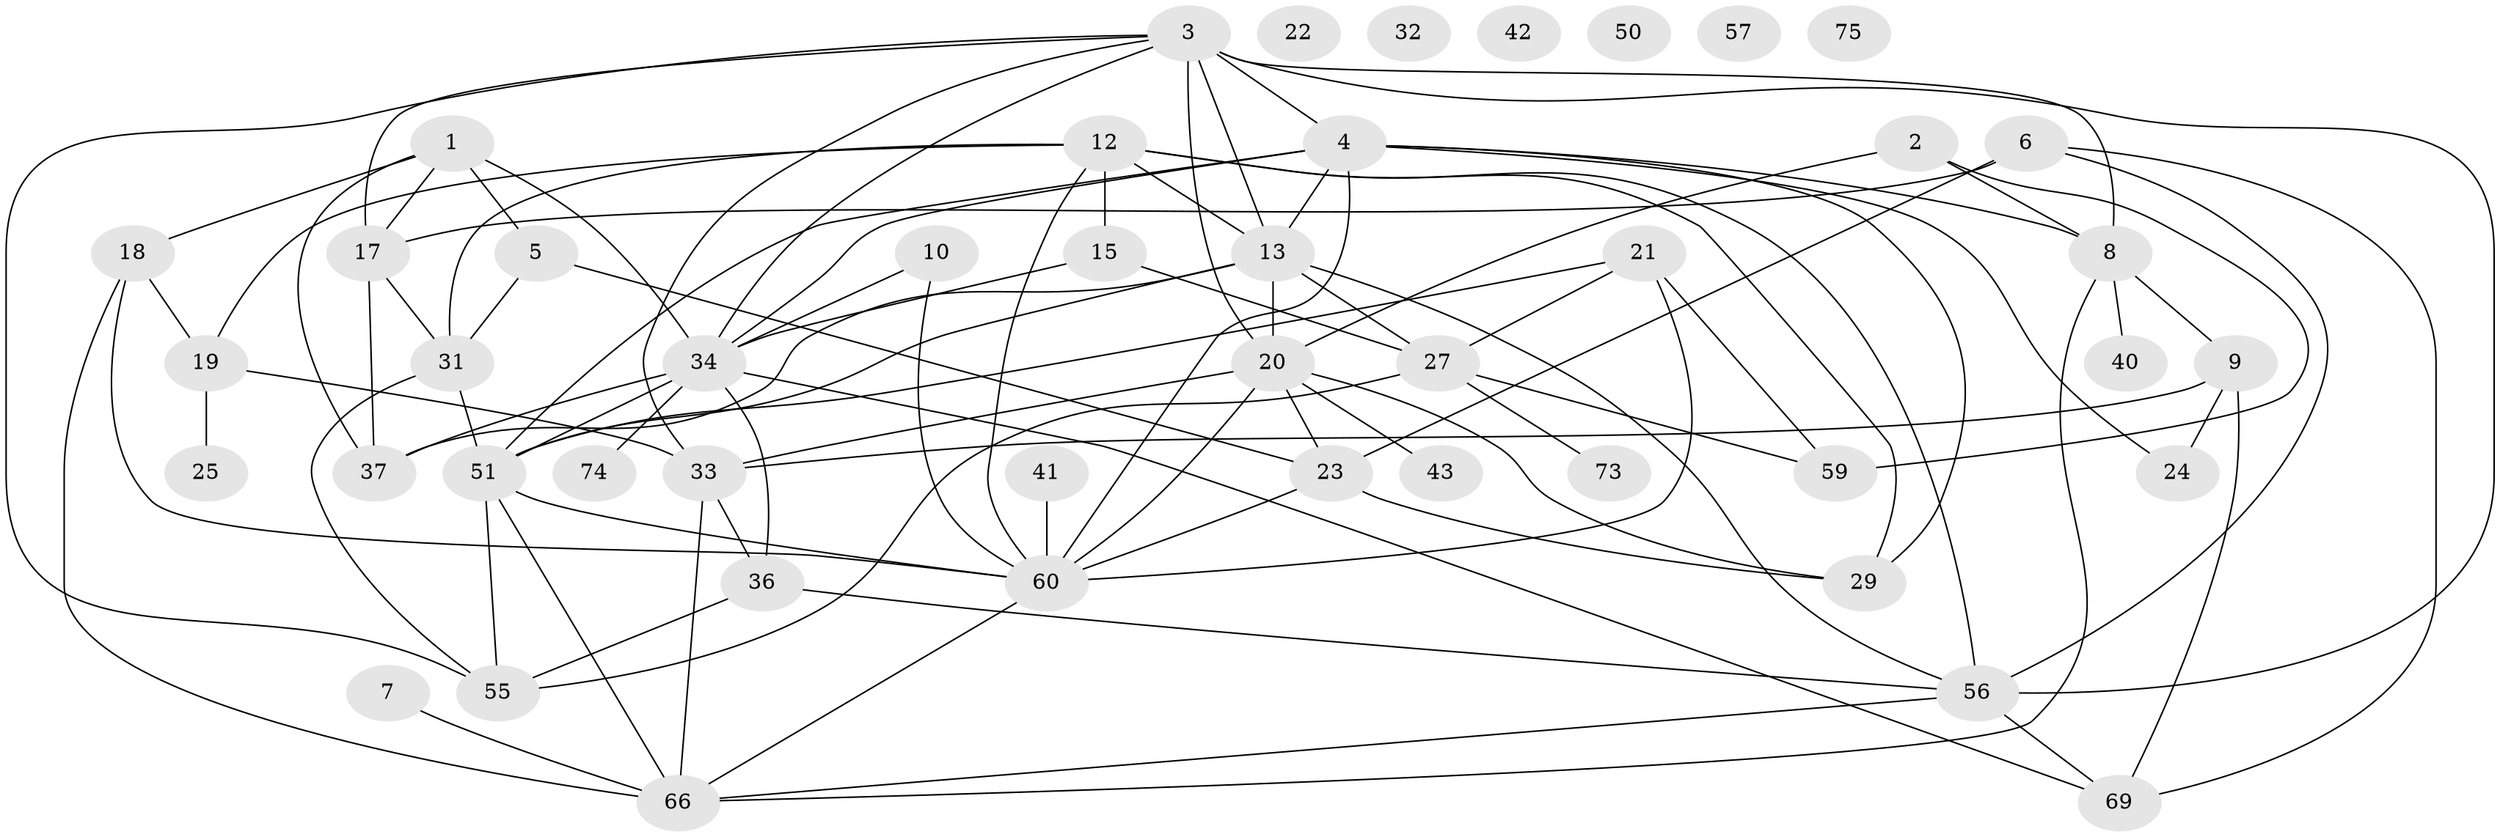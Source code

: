 // Generated by graph-tools (version 1.1) at 2025/23/03/03/25 07:23:27]
// undirected, 46 vertices, 92 edges
graph export_dot {
graph [start="1"]
  node [color=gray90,style=filled];
  1 [super="+65"];
  2 [super="+14"];
  3 [super="+64"];
  4 [super="+53"];
  5 [super="+71"];
  6 [super="+11"];
  7;
  8 [super="+30"];
  9 [super="+46"];
  10 [super="+26"];
  12 [super="+58"];
  13 [super="+16"];
  15;
  17 [super="+70"];
  18 [super="+62"];
  19 [super="+38"];
  20 [super="+35"];
  21 [super="+44"];
  22;
  23 [super="+48"];
  24;
  25;
  27 [super="+28"];
  29 [super="+54"];
  31 [super="+47"];
  32;
  33 [super="+45"];
  34 [super="+39"];
  36;
  37;
  40 [super="+49"];
  41;
  42;
  43;
  50 [super="+52"];
  51 [super="+72"];
  55 [super="+63"];
  56 [super="+68"];
  57;
  59;
  60 [super="+61"];
  66 [super="+67"];
  69;
  73;
  74;
  75;
  1 -- 5;
  1 -- 18;
  1 -- 34;
  1 -- 37;
  1 -- 17;
  2 -- 20;
  2 -- 8;
  2 -- 59;
  3 -- 4;
  3 -- 17;
  3 -- 34;
  3 -- 8;
  3 -- 13;
  3 -- 20;
  3 -- 55;
  3 -- 56;
  3 -- 33;
  4 -- 60;
  4 -- 24;
  4 -- 34;
  4 -- 51;
  4 -- 29;
  4 -- 8;
  4 -- 13;
  5 -- 31;
  5 -- 23;
  6 -- 17;
  6 -- 23;
  6 -- 69;
  6 -- 56;
  7 -- 66;
  8 -- 9;
  8 -- 66;
  8 -- 40;
  9 -- 24;
  9 -- 33 [weight=2];
  9 -- 69;
  10 -- 60 [weight=2];
  10 -- 34;
  12 -- 60;
  12 -- 19;
  12 -- 29;
  12 -- 31;
  12 -- 56;
  12 -- 13;
  12 -- 15;
  13 -- 27;
  13 -- 37 [weight=2];
  13 -- 20;
  13 -- 51;
  13 -- 56;
  15 -- 27;
  15 -- 34;
  17 -- 37;
  17 -- 31;
  18 -- 66;
  18 -- 60;
  18 -- 19;
  19 -- 33;
  19 -- 25;
  20 -- 43;
  20 -- 23;
  20 -- 60 [weight=3];
  20 -- 29;
  20 -- 33;
  21 -- 51;
  21 -- 59;
  21 -- 60;
  21 -- 27;
  23 -- 60;
  23 -- 29;
  27 -- 73;
  27 -- 59;
  27 -- 55;
  31 -- 51;
  31 -- 55;
  33 -- 36;
  33 -- 66;
  34 -- 36;
  34 -- 37;
  34 -- 74;
  34 -- 69;
  34 -- 51;
  36 -- 55;
  36 -- 56;
  41 -- 60;
  51 -- 66;
  51 -- 55;
  51 -- 60;
  56 -- 66;
  56 -- 69;
  60 -- 66;
}

